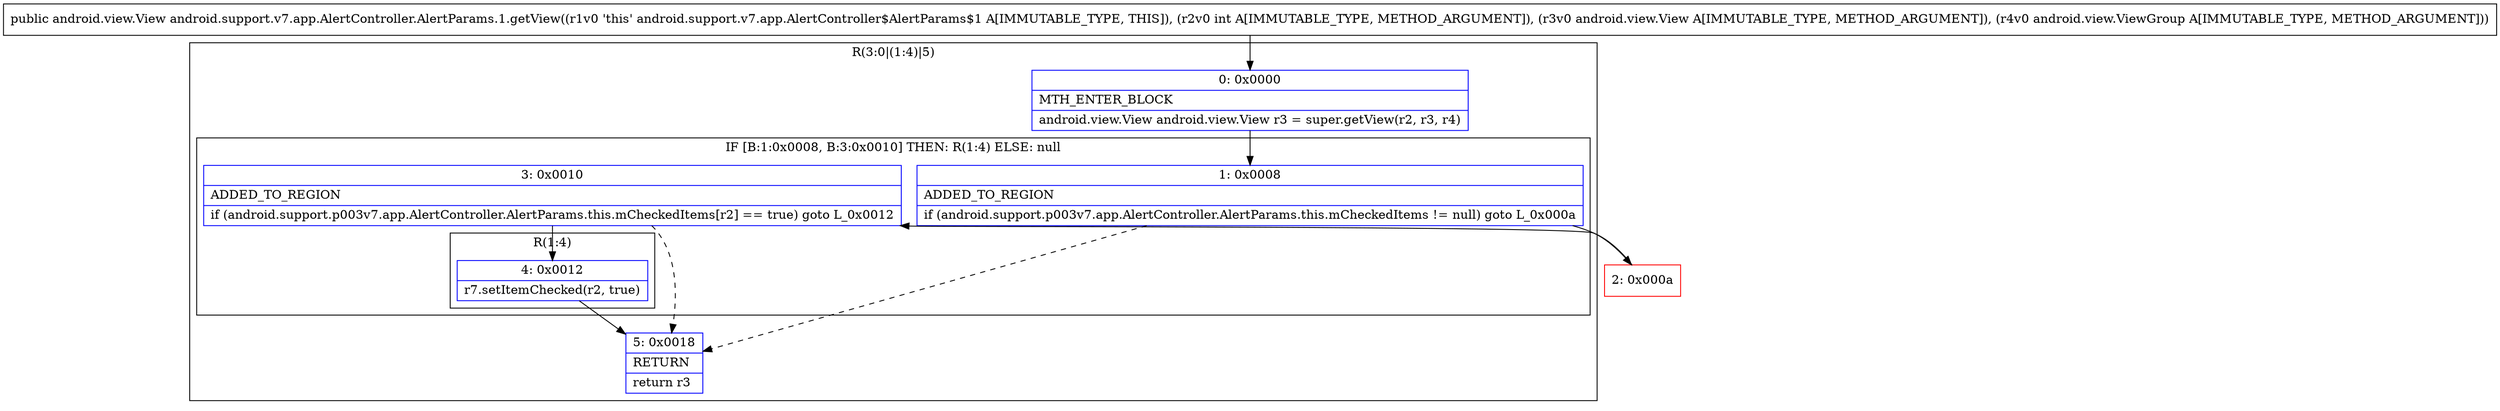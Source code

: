 digraph "CFG forandroid.support.v7.app.AlertController.AlertParams.1.getView(ILandroid\/view\/View;Landroid\/view\/ViewGroup;)Landroid\/view\/View;" {
subgraph cluster_Region_1191962960 {
label = "R(3:0|(1:4)|5)";
node [shape=record,color=blue];
Node_0 [shape=record,label="{0\:\ 0x0000|MTH_ENTER_BLOCK\l|android.view.View android.view.View r3 = super.getView(r2, r3, r4)\l}"];
subgraph cluster_IfRegion_1658528309 {
label = "IF [B:1:0x0008, B:3:0x0010] THEN: R(1:4) ELSE: null";
node [shape=record,color=blue];
Node_1 [shape=record,label="{1\:\ 0x0008|ADDED_TO_REGION\l|if (android.support.p003v7.app.AlertController.AlertParams.this.mCheckedItems != null) goto L_0x000a\l}"];
Node_3 [shape=record,label="{3\:\ 0x0010|ADDED_TO_REGION\l|if (android.support.p003v7.app.AlertController.AlertParams.this.mCheckedItems[r2] == true) goto L_0x0012\l}"];
subgraph cluster_Region_379826024 {
label = "R(1:4)";
node [shape=record,color=blue];
Node_4 [shape=record,label="{4\:\ 0x0012|r7.setItemChecked(r2, true)\l}"];
}
}
Node_5 [shape=record,label="{5\:\ 0x0018|RETURN\l|return r3\l}"];
}
Node_2 [shape=record,color=red,label="{2\:\ 0x000a}"];
MethodNode[shape=record,label="{public android.view.View android.support.v7.app.AlertController.AlertParams.1.getView((r1v0 'this' android.support.v7.app.AlertController$AlertParams$1 A[IMMUTABLE_TYPE, THIS]), (r2v0 int A[IMMUTABLE_TYPE, METHOD_ARGUMENT]), (r3v0 android.view.View A[IMMUTABLE_TYPE, METHOD_ARGUMENT]), (r4v0 android.view.ViewGroup A[IMMUTABLE_TYPE, METHOD_ARGUMENT])) }"];
MethodNode -> Node_0;
Node_0 -> Node_1;
Node_1 -> Node_2;
Node_1 -> Node_5[style=dashed];
Node_3 -> Node_4;
Node_3 -> Node_5[style=dashed];
Node_4 -> Node_5;
Node_2 -> Node_3;
}

